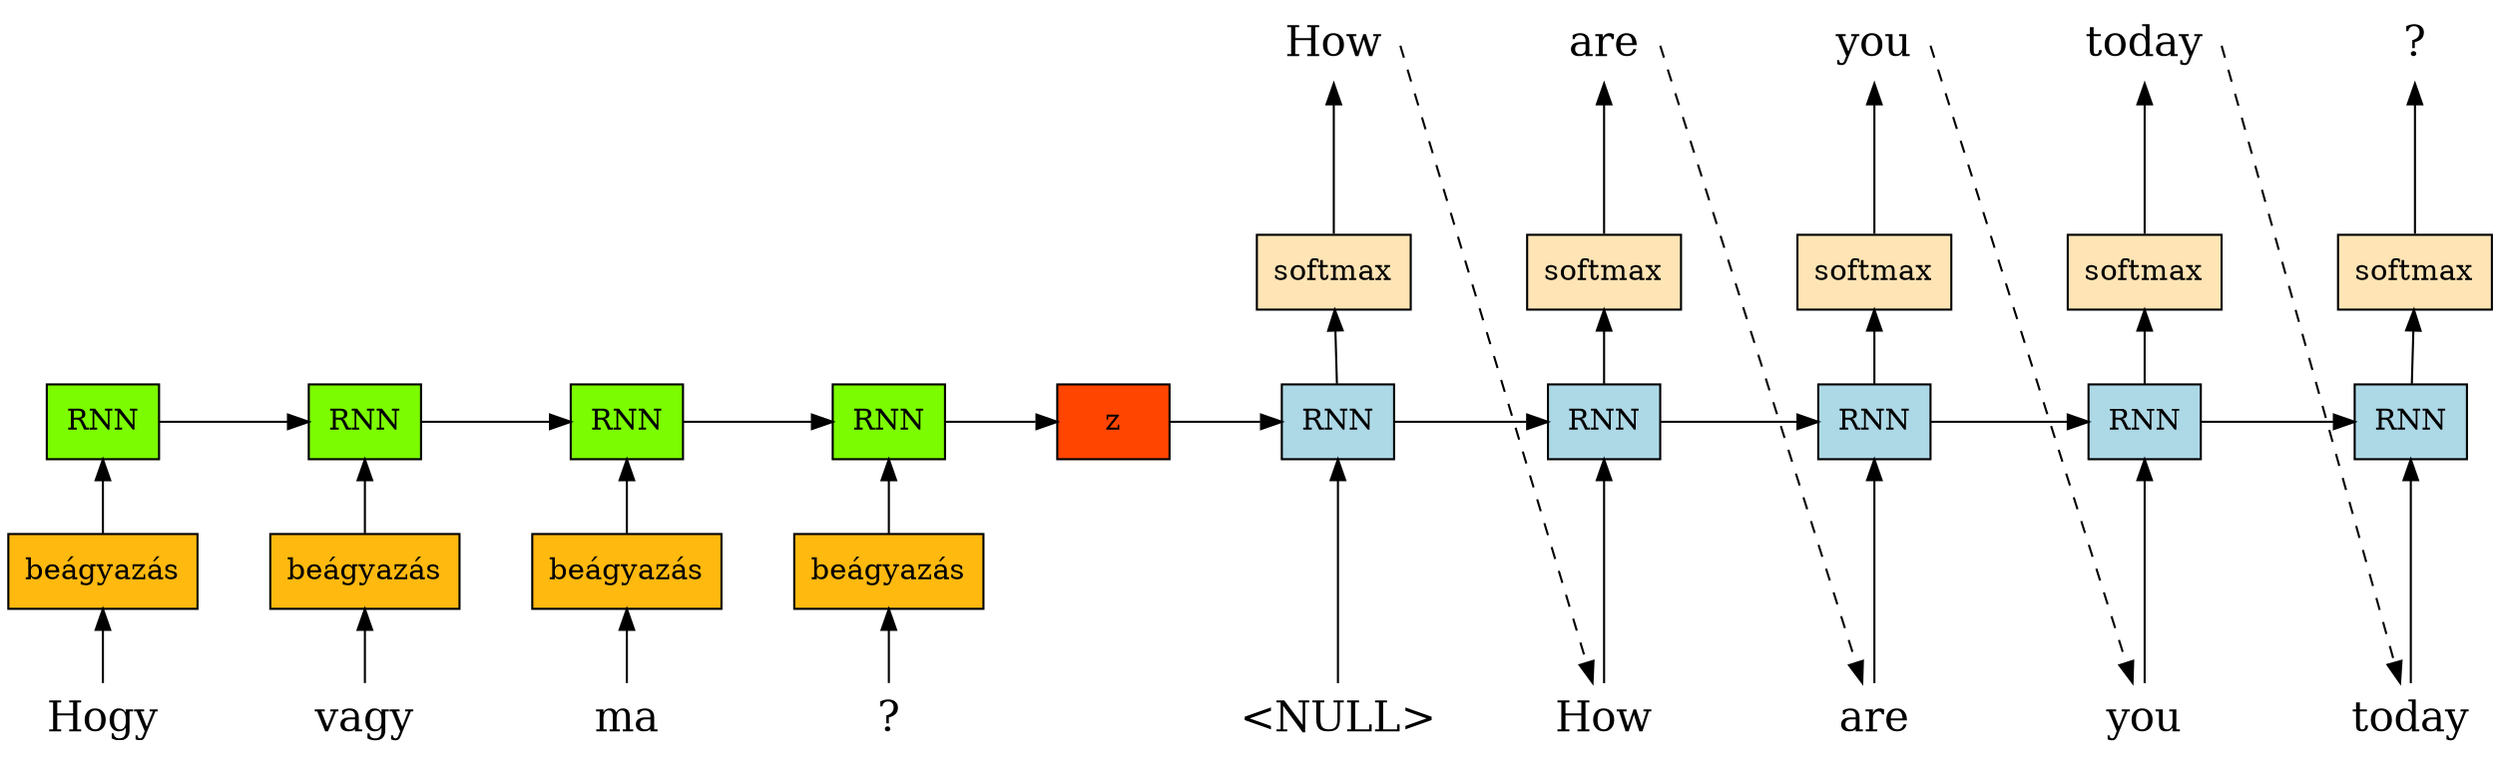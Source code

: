 digraph transformer {
    graph [dpi=300]
    rankdir = "BT"
    splines="false"

    encoder_in1 [label="Hogy", shape="plaintext", fontsize=20]
    encoder_in2 [label="vagy", shape="plaintext", fontsize=20]
    encoder_in3 [label="ma", shape="plaintext", fontsize=20]
    encoder_in4 [label="?", shape="plaintext", fontsize=20]

    embed1 [label="beágyazás", shape="rectangle", style="filled", fillcolor="darkgoldenrod1"]
    embed2 [label="beágyazás", shape="rectangle", style="filled", fillcolor="darkgoldenrod1"]
    embed3 [label="beágyazás", shape="rectangle", style="filled", fillcolor="darkgoldenrod1"]
    embed4 [label="beágyazás", shape="rectangle", style="filled", fillcolor="darkgoldenrod1"]        

    
    rnn11 [label="RNN", shape="rectangle", style="filled", fillcolor="lawngreen"]
    rnn12 [label="RNN", shape="rectangle", style="filled", fillcolor="lawngreen"]
    rnn13 [label="RNN", shape="rectangle", style="filled", fillcolor="lawngreen"]
    rnn14 [label="RNN", shape="rectangle", style="filled", fillcolor="lawngreen"]

    decoder_in1 [label="<NULL>", shape="plaintext", fontsize=20]
    decoder_in2 [label="How", shape="plaintext", fontsize=20]
    decoder_in3 [label="are", shape="plaintext", fontsize=20] 
    decoder_in4 [label="you", shape="plaintext", fontsize=20] 
    decoder_in5 [label="today", shape="plaintext", fontsize=20] 
    
    rnn21 [label="RNN", shape="rectangle", style="filled", fillcolor="lightblue"]
    rnn22 [label="RNN", shape="rectangle", style="filled", fillcolor="lightblue"]
    rnn23 [label="RNN", shape="rectangle", style="filled", fillcolor="lightblue"]
    rnn24 [label="RNN", shape="rectangle", style="filled", fillcolor="lightblue"]
    rnn25 [label="RNN", shape="rectangle", style="filled", fillcolor="lightblue"]

    softmax1 [label="softmax", shape="rectangle", style="filled", fillcolor="moccasin"]
    softmax2 [label="softmax", shape="rectangle", style="filled", fillcolor="moccasin"]
    softmax3 [label="softmax", shape="rectangle", style="filled", fillcolor="moccasin"]
    softmax4 [label="softmax", shape="rectangle", style="filled", fillcolor="moccasin"]
    softmax5 [label="softmax", shape="rectangle", style="filled", fillcolor="moccasin"]
    
    z [label="z", shape="rectangle", style="filled", fillcolor="orangered"]

    output1 [label="How", shape="plaintext", fontsize=20]
    output2 [label="are", shape="plaintext", fontsize=20] 
    output3 [label="you", shape="plaintext", fontsize=20] 
    output4 [label="today", shape="plaintext", fontsize=20] 
    output5 [label="?", shape="plaintext", fontsize=20] 
    
    encoder_in1 -> embed1
    encoder_in2 -> embed2
    encoder_in3 -> embed3
    encoder_in4 -> embed4

    embed1 -> rnn11
    embed2 -> rnn12
    embed3 -> rnn13
    embed4 -> rnn14

    rnn11:e -> rnn12:w [minlen=4]
    rnn12:e -> rnn13:w [minlen=4]
    rnn13:e -> rnn14:w [minlen=4]
    rnn21:e -> rnn22:w [minlen=4]
    rnn22:e -> rnn23:w [minlen=4]
    rnn23:e -> rnn24:w [minlen=4]
    rnn24:e -> rnn25:w [minlen=4]
    rnn14:e -> z:w [minlen=3]
    z:e -> rnn21:w [minlen=3]


    {rank="same"; rnn11; rnn12; rnn13; rnn14; z; rnn21; rnn22; rnn23; rnn24; rnn25;}

    decoder_in1 -> rnn21 [minlen=2]
    decoder_in2 -> rnn22 [minlen=2]
    decoder_in3 -> rnn23 [minlen=2]
    decoder_in4 -> rnn24 [minlen=2]
    decoder_in5 -> rnn25 [minlen=2]

    rnn21 -> softmax1
    rnn22 -> softmax2
    rnn23 -> softmax3
    rnn24 -> softmax4
    rnn25 -> softmax5

    softmax1 -> output1 [minlen=2]
    softmax2 -> output2 [minlen=2]
    softmax3 -> output3 [minlen=2]
    softmax4 -> output4 [minlen=2]
    softmax5 -> output5 [minlen=2]

    output1:e -> decoder_in2 [style="dashed", constraint="false"]
    output2:e -> decoder_in3 [style="dashed", constraint="false"]
    output3:e -> decoder_in4 [style="dashed", constraint="false"]
    output4:e -> decoder_in5 [style="dashed", constraint="false"]
}